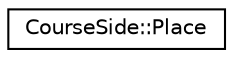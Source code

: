 digraph "Graphical Class Hierarchy"
{
 // LATEX_PDF_SIZE
  edge [fontname="Helvetica",fontsize="10",labelfontname="Helvetica",labelfontsize="10"];
  node [fontname="Helvetica",fontsize="10",shape=record];
  rankdir="LR";
  Node0 [label="CourseSide::Place",height=0.2,width=0.4,color="black", fillcolor="white", style="filled",URL="$struct_course_side_1_1_place.html",tooltip=" "];
}
